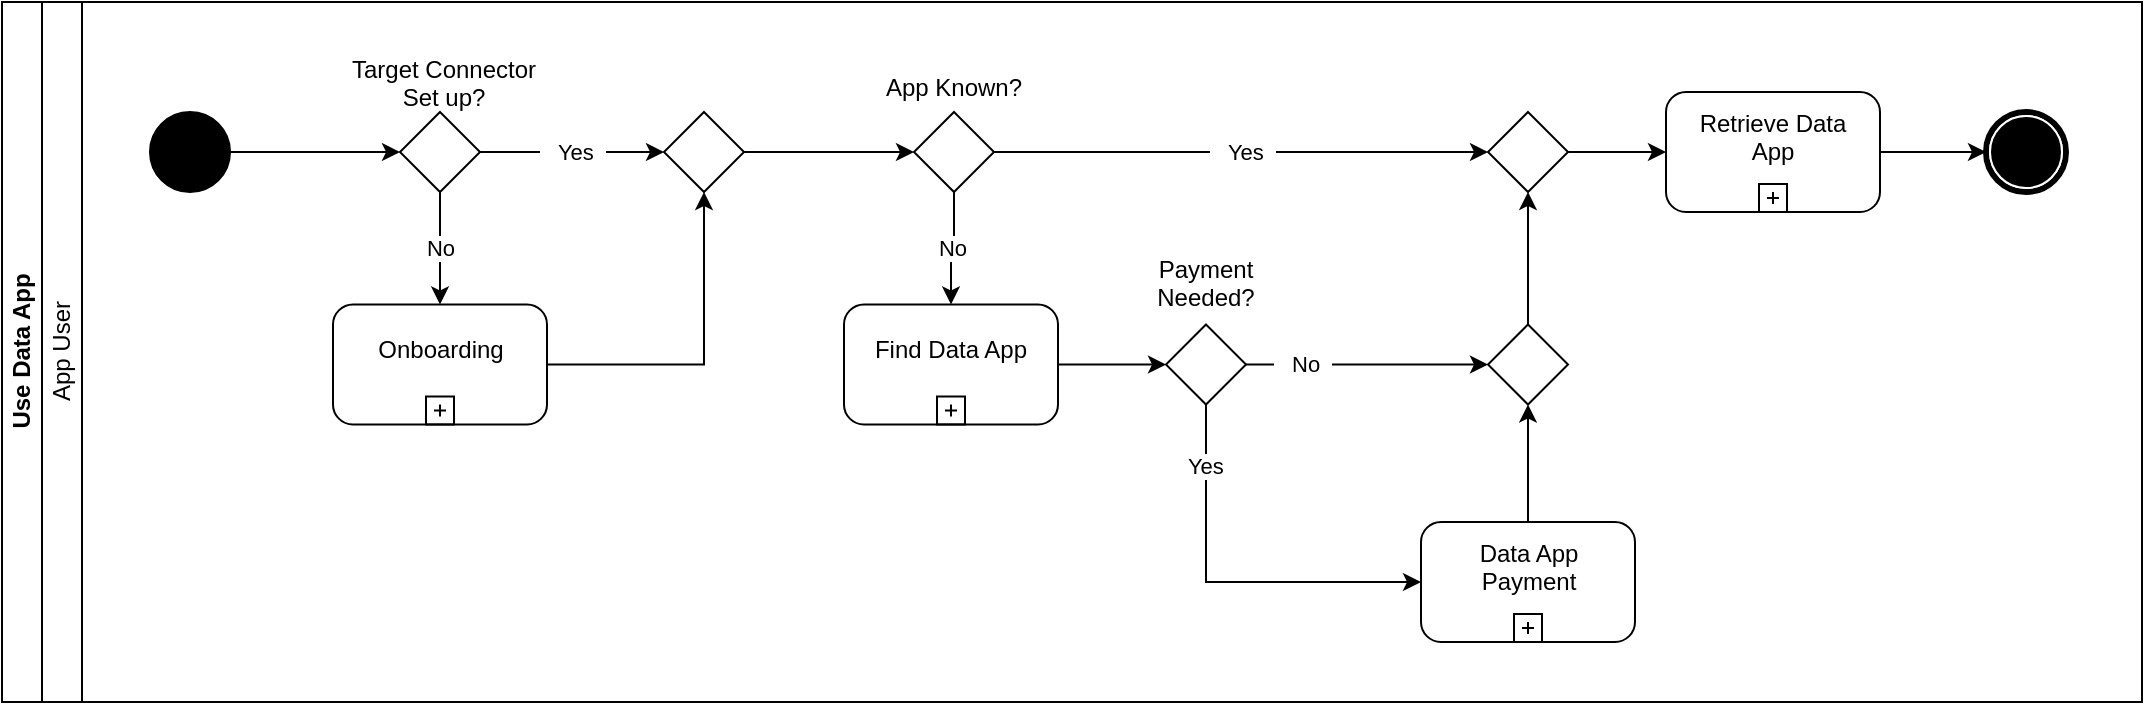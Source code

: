 <mxfile version="17.4.0" type="google" pages="2"><diagram id="UHvxHvJowMIPnZ2TSyn0" name="Page-1"><mxGraphModel grid="1" page="1" gridSize="10" guides="1" tooltips="1" connect="1" arrows="1" fold="1" pageScale="1" pageWidth="1100" pageHeight="850" math="0" shadow="0"><root><mxCell id="0"/><mxCell id="1" parent="0"/><mxCell id="5E00cC8P4CdGDI-T7cdi-1" value="Use Data App" style="swimlane;html=1;childLayout=stackLayout;resizeParent=1;resizeParentMax=0;horizontal=0;startSize=20;horizontalStack=0;flipH=0;direction=east;" vertex="1" parent="1"><mxGeometry x="60" y="50" width="1070" height="350" as="geometry"/></mxCell><mxCell id="LYl2aYcsGYvcVe6_zBMZ-13" value="App User" style="swimlane;html=1;startSize=20;horizontal=0;fontStyle=0" vertex="1" parent="5E00cC8P4CdGDI-T7cdi-1"><mxGeometry x="20" width="1050" height="350" as="geometry"/></mxCell><mxCell id="LYl2aYcsGYvcVe6_zBMZ-14" style="edgeStyle=orthogonalEdgeStyle;rounded=0;orthogonalLoop=1;jettySize=auto;html=1;entryX=0;entryY=0.5;entryDx=0;entryDy=0;" edge="1" parent="LYl2aYcsGYvcVe6_zBMZ-13" source="LYl2aYcsGYvcVe6_zBMZ-15" target="LYl2aYcsGYvcVe6_zBMZ-29"><mxGeometry relative="1" as="geometry"><mxPoint x="149" y="75" as="targetPoint"/></mxGeometry></mxCell><mxCell id="LYl2aYcsGYvcVe6_zBMZ-15" value="" style="ellipse;whiteSpace=wrap;html=1;rounded=0;shadow=0;comic=0;labelBackgroundColor=none;strokeWidth=1;fillColor=#000000;fontFamily=Verdana;fontSize=12;align=center;" vertex="1" parent="LYl2aYcsGYvcVe6_zBMZ-13"><mxGeometry x="54" y="55.0" width="40" height="40" as="geometry"/></mxCell><mxCell id="LYl2aYcsGYvcVe6_zBMZ-17" value="No" style="edgeStyle=orthogonalEdgeStyle;rounded=0;orthogonalLoop=1;jettySize=auto;html=1;entryX=0.5;entryY=0;entryDx=0;entryDy=0;entryPerimeter=0;exitX=0.5;exitY=1;exitDx=0;exitDy=0;" edge="1" parent="LYl2aYcsGYvcVe6_zBMZ-13" source="LYl2aYcsGYvcVe6_zBMZ-29" target="LYl2aYcsGYvcVe6_zBMZ-20"><mxGeometry relative="1" as="geometry"><mxPoint x="199" y="120.5" as="sourcePoint"/></mxGeometry></mxCell><mxCell id="LYl2aYcsGYvcVe6_zBMZ-18" value="&amp;nbsp;&amp;nbsp; Yes&amp;nbsp;&amp;nbsp; " style="edgeStyle=orthogonalEdgeStyle;rounded=0;orthogonalLoop=1;jettySize=auto;html=1;entryX=0;entryY=0.5;entryDx=0;entryDy=0;exitX=1;exitY=0.5;exitDx=0;exitDy=0;" edge="1" parent="LYl2aYcsGYvcVe6_zBMZ-13" source="LYl2aYcsGYvcVe6_zBMZ-29" target="LYl2aYcsGYvcVe6_zBMZ-26"><mxGeometry relative="1" as="geometry"><mxPoint x="249" y="75" as="sourcePoint"/><mxPoint x="334" y="75" as="targetPoint"/></mxGeometry></mxCell><mxCell id="LYl2aYcsGYvcVe6_zBMZ-19" style="edgeStyle=orthogonalEdgeStyle;rounded=0;orthogonalLoop=1;jettySize=auto;html=1;entryX=0.5;entryY=1;entryDx=0;entryDy=0;" edge="1" parent="LYl2aYcsGYvcVe6_zBMZ-13" source="LYl2aYcsGYvcVe6_zBMZ-20" target="LYl2aYcsGYvcVe6_zBMZ-26"><mxGeometry relative="1" as="geometry"><mxPoint x="389.5" y="105" as="targetPoint"/></mxGeometry></mxCell><mxCell id="LYl2aYcsGYvcVe6_zBMZ-20" value="Onboarding&#xA;" style="points=[[0.25,0,0],[0.5,0,0],[0.75,0,0],[1,0.25,0],[1,0.5,0],[1,0.75,0],[0.75,1,0],[0.5,1,0],[0.25,1,0],[0,0.75,0],[0,0.5,0],[0,0.25,0]];shape=mxgraph.bpmn.task;whiteSpace=wrap;rectStyle=rounded;size=10;taskMarker=abstract;isLoopSub=1;fontSize=12;" vertex="1" parent="LYl2aYcsGYvcVe6_zBMZ-13"><mxGeometry x="145.5" y="151.25" width="107" height="60" as="geometry"/></mxCell><mxCell id="LYl2aYcsGYvcVe6_zBMZ-21" style="edgeStyle=orthogonalEdgeStyle;rounded=0;orthogonalLoop=1;jettySize=auto;html=1;exitX=1;exitY=0.5;exitDx=0;exitDy=0;entryX=0;entryY=0.5;entryDx=0;entryDy=0;" edge="1" parent="LYl2aYcsGYvcVe6_zBMZ-13" source="LYl2aYcsGYvcVe6_zBMZ-26" target="LYl2aYcsGYvcVe6_zBMZ-27"><mxGeometry relative="1" as="geometry"><mxPoint x="402" y="75" as="sourcePoint"/><mxPoint x="464.5" y="75" as="targetPoint"/></mxGeometry></mxCell><mxCell id="LYl2aYcsGYvcVe6_zBMZ-22" value="&amp;nbsp;&amp;nbsp; Yes&amp;nbsp;&amp;nbsp; " style="rounded=0;orthogonalLoop=1;jettySize=auto;html=1;entryX=0;entryY=0.5;entryDx=0;entryDy=0;exitX=1;exitY=0.5;exitDx=0;exitDy=0;" edge="1" parent="LYl2aYcsGYvcVe6_zBMZ-13" source="LYl2aYcsGYvcVe6_zBMZ-27" target="LYl2aYcsGYvcVe6_zBMZ-79"><mxGeometry relative="1" as="geometry"><mxPoint x="601" y="75" as="targetPoint"/><mxPoint x="564.5" y="75" as="sourcePoint"/></mxGeometry></mxCell><mxCell id="LYl2aYcsGYvcVe6_zBMZ-23" value="No" style="edgeStyle=orthogonalEdgeStyle;rounded=0;orthogonalLoop=1;jettySize=auto;html=1;entryX=0.5;entryY=0;entryDx=0;entryDy=0;entryPerimeter=0;exitX=0.5;exitY=1;exitDx=0;exitDy=0;" edge="1" parent="LYl2aYcsGYvcVe6_zBMZ-13" source="LYl2aYcsGYvcVe6_zBMZ-27" target="LYl2aYcsGYvcVe6_zBMZ-25"><mxGeometry relative="1" as="geometry"><mxPoint x="514.5" y="120.5" as="sourcePoint"/></mxGeometry></mxCell><mxCell id="LYl2aYcsGYvcVe6_zBMZ-24" style="rounded=0;orthogonalLoop=1;jettySize=auto;html=1;entryX=0;entryY=0.5;entryDx=0;entryDy=0;" edge="1" parent="LYl2aYcsGYvcVe6_zBMZ-13" source="LYl2aYcsGYvcVe6_zBMZ-25" target="LYl2aYcsGYvcVe6_zBMZ-50"><mxGeometry relative="1" as="geometry"><mxPoint x="571" y="195.25" as="targetPoint"/></mxGeometry></mxCell><mxCell id="LYl2aYcsGYvcVe6_zBMZ-25" value="Find Data App&#xA;" style="points=[[0.25,0,0],[0.5,0,0],[0.75,0,0],[1,0.25,0],[1,0.5,0],[1,0.75,0],[0.75,1,0],[0.5,1,0],[0.25,1,0],[0,0.75,0],[0,0.5,0],[0,0.25,0]];shape=mxgraph.bpmn.task;whiteSpace=wrap;rectStyle=rounded;size=10;taskMarker=abstract;isLoopSub=1;fontSize=12;" vertex="1" parent="LYl2aYcsGYvcVe6_zBMZ-13"><mxGeometry x="401" y="151.25" width="107" height="60" as="geometry"/></mxCell><mxCell id="LYl2aYcsGYvcVe6_zBMZ-26" value="" style="rhombus;whiteSpace=wrap;html=1;" vertex="1" parent="LYl2aYcsGYvcVe6_zBMZ-13"><mxGeometry x="311" y="55.0" width="40" height="40" as="geometry"/></mxCell><mxCell id="LYl2aYcsGYvcVe6_zBMZ-27" value="" style="rhombus;whiteSpace=wrap;html=1;" vertex="1" parent="LYl2aYcsGYvcVe6_zBMZ-13"><mxGeometry x="436" y="55.0" width="40" height="40" as="geometry"/></mxCell><mxCell id="LYl2aYcsGYvcVe6_zBMZ-28" value="App Known?" style="text;whiteSpace=wrap;html=1;align=center;" vertex="1" parent="LYl2aYcsGYvcVe6_zBMZ-13"><mxGeometry x="401" y="28.75" width="110" height="21.25" as="geometry"/></mxCell><mxCell id="LYl2aYcsGYvcVe6_zBMZ-29" value="" style="rhombus;whiteSpace=wrap;html=1;" vertex="1" parent="LYl2aYcsGYvcVe6_zBMZ-13"><mxGeometry x="179" y="55.0" width="40" height="40" as="geometry"/></mxCell><mxCell id="LYl2aYcsGYvcVe6_zBMZ-30" value="Target Connector Set up?" style="text;whiteSpace=wrap;html=1;align=center;" vertex="1" parent="LYl2aYcsGYvcVe6_zBMZ-13"><mxGeometry x="145.5" y="20" width="110" height="30" as="geometry"/></mxCell><mxCell id="LYl2aYcsGYvcVe6_zBMZ-49" value="Retrieve Data&#xA;App&#xA;" style="points=[[0.25,0,0],[0.5,0,0],[0.75,0,0],[1,0.25,0],[1,0.5,0],[1,0.75,0],[0.75,1,0],[0.5,1,0],[0.25,1,0],[0,0.75,0],[0,0.5,0],[0,0.25,0]];shape=mxgraph.bpmn.task;whiteSpace=wrap;rectStyle=rounded;size=10;taskMarker=abstract;isLoopSub=1;fontSize=12;" vertex="1" parent="LYl2aYcsGYvcVe6_zBMZ-13"><mxGeometry x="812" y="45" width="107" height="60" as="geometry"/></mxCell><mxCell id="LYl2aYcsGYvcVe6_zBMZ-77" value="&amp;nbsp;&amp;nbsp; No&amp;nbsp;&amp;nbsp; " style="edgeStyle=orthogonalEdgeStyle;rounded=0;orthogonalLoop=1;jettySize=auto;html=1;entryX=0;entryY=0.5;entryDx=0;entryDy=0;exitX=1;exitY=0.5;exitDx=0;exitDy=0;" edge="1" parent="LYl2aYcsGYvcVe6_zBMZ-13" source="LYl2aYcsGYvcVe6_zBMZ-50" target="qenimoNUYM7oXGTxZGUz-1"><mxGeometry x="-0.537" relative="1" as="geometry"><mxPoint as="offset"/></mxGeometry></mxCell><mxCell id="LYl2aYcsGYvcVe6_zBMZ-50" value="" style="rhombus;whiteSpace=wrap;html=1;" vertex="1" parent="LYl2aYcsGYvcVe6_zBMZ-13"><mxGeometry x="562" y="161.25" width="40" height="40" as="geometry"/></mxCell><mxCell id="LYl2aYcsGYvcVe6_zBMZ-74" value="&amp;nbsp;&amp;nbsp; Yes&amp;nbsp;&amp;nbsp; " style="rounded=0;orthogonalLoop=1;jettySize=auto;html=1;exitX=0.5;exitY=1;exitDx=0;exitDy=0;entryX=0;entryY=0.5;entryDx=0;entryDy=0;entryPerimeter=0;edgeStyle=orthogonalEdgeStyle;" edge="1" parent="LYl2aYcsGYvcVe6_zBMZ-13" source="LYl2aYcsGYvcVe6_zBMZ-50" target="LYl2aYcsGYvcVe6_zBMZ-76"><mxGeometry x="-0.691" y="-2" relative="1" as="geometry"><mxPoint x="689.5" y="212.25" as="targetPoint"/><mxPoint x="589.5" y="212.7" as="sourcePoint"/><mxPoint as="offset"/></mxGeometry></mxCell><mxCell id="qenimoNUYM7oXGTxZGUz-2" style="edgeStyle=orthogonalEdgeStyle;rounded=0;orthogonalLoop=1;jettySize=auto;html=1;entryX=0.5;entryY=1;entryDx=0;entryDy=0;" edge="1" parent="LYl2aYcsGYvcVe6_zBMZ-13" source="LYl2aYcsGYvcVe6_zBMZ-76" target="qenimoNUYM7oXGTxZGUz-1"><mxGeometry relative="1" as="geometry"/></mxCell><mxCell id="LYl2aYcsGYvcVe6_zBMZ-76" value="Data App&#xA;Payment&#xA;" style="points=[[0.25,0,0],[0.5,0,0],[0.75,0,0],[1,0.25,0],[1,0.5,0],[1,0.75,0],[0.75,1,0],[0.5,1,0],[0.25,1,0],[0,0.75,0],[0,0.5,0],[0,0.25,0]];shape=mxgraph.bpmn.task;whiteSpace=wrap;rectStyle=rounded;size=10;taskMarker=abstract;isLoopSub=1;fontSize=12;" vertex="1" parent="LYl2aYcsGYvcVe6_zBMZ-13"><mxGeometry x="689.5" y="260" width="107" height="60" as="geometry"/></mxCell><mxCell id="LYl2aYcsGYvcVe6_zBMZ-82" style="edgeStyle=none;rounded=0;orthogonalLoop=1;jettySize=auto;html=1;entryX=0;entryY=0.5;entryDx=0;entryDy=0;entryPerimeter=0;" edge="1" parent="LYl2aYcsGYvcVe6_zBMZ-13" source="LYl2aYcsGYvcVe6_zBMZ-79" target="LYl2aYcsGYvcVe6_zBMZ-49"><mxGeometry relative="1" as="geometry"/></mxCell><mxCell id="LYl2aYcsGYvcVe6_zBMZ-79" value="" style="rhombus;whiteSpace=wrap;html=1;" vertex="1" parent="LYl2aYcsGYvcVe6_zBMZ-13"><mxGeometry x="723" y="55.0" width="40" height="40" as="geometry"/></mxCell><mxCell id="qenimoNUYM7oXGTxZGUz-3" style="edgeStyle=orthogonalEdgeStyle;rounded=0;orthogonalLoop=1;jettySize=auto;html=1;entryX=0.5;entryY=1;entryDx=0;entryDy=0;" edge="1" parent="LYl2aYcsGYvcVe6_zBMZ-13" source="qenimoNUYM7oXGTxZGUz-1" target="LYl2aYcsGYvcVe6_zBMZ-79"><mxGeometry relative="1" as="geometry"/></mxCell><mxCell id="qenimoNUYM7oXGTxZGUz-1" value="" style="rhombus;whiteSpace=wrap;html=1;" vertex="1" parent="LYl2aYcsGYvcVe6_zBMZ-13"><mxGeometry x="723" y="161.25" width="40" height="40" as="geometry"/></mxCell><mxCell id="LYl2aYcsGYvcVe6_zBMZ-16" value="" style="shape=mxgraph.bpmn.shape;html=1;verticalLabelPosition=bottom;labelBackgroundColor=#ffffff;verticalAlign=top;perimeter=ellipsePerimeter;outline=end;symbol=terminate;rounded=0;shadow=0;comic=0;strokeWidth=1;fontFamily=Verdana;fontSize=12;align=center;" vertex="1" parent="LYl2aYcsGYvcVe6_zBMZ-13"><mxGeometry x="972" y="55.0" width="40" height="40" as="geometry"/></mxCell><mxCell id="LYl2aYcsGYvcVe6_zBMZ-31" style="rounded=0;orthogonalLoop=1;jettySize=auto;html=1;entryX=0;entryY=0.5;entryDx=0;entryDy=0;exitX=1;exitY=0.5;exitDx=0;exitDy=0;exitPerimeter=0;" edge="1" parent="LYl2aYcsGYvcVe6_zBMZ-13" source="LYl2aYcsGYvcVe6_zBMZ-49" target="LYl2aYcsGYvcVe6_zBMZ-16"><mxGeometry relative="1" as="geometry"><mxPoint x="701" y="116.25" as="sourcePoint"/><mxPoint x="741" y="75" as="targetPoint"/></mxGeometry></mxCell><mxCell id="LYl2aYcsGYvcVe6_zBMZ-73" value="Payment Needed?" style="text;whiteSpace=wrap;html=1;align=center;" vertex="1" parent="LYl2aYcsGYvcVe6_zBMZ-13"><mxGeometry x="553.25" y="120" width="57.5" height="43.25" as="geometry"/></mxCell></root></mxGraphModel></diagram><diagram id="hC4Hq5-vcxsR8pidp3Jf" name="Page-2"><mxGraphModel grid="1" page="1" gridSize="10" guides="1" tooltips="1" connect="1" arrows="1" fold="1" pageScale="1" pageWidth="827" pageHeight="1169" math="0" shadow="0"><root><mxCell id="0"/><mxCell id="1" parent="0"/><mxCell id="1W3VhxDDkPw180ysA-m1-1" value="Use Data App" style="swimlane;childLayout=stackLayout;resizeParent=1;resizeParentMax=0;horizontal=1;startSize=20;horizontalStack=0;fontStyle=1" vertex="1" parent="1"><mxGeometry x="60" y="70" width="1040" height="370" as="geometry"/></mxCell><mxCell id="1W3VhxDDkPw180ysA-m1-2" value="App User" style="swimlane;startSize=20;horizontal=0;" vertex="1" parent="1W3VhxDDkPw180ysA-m1-1"><mxGeometry y="20" width="1040" height="350" as="geometry"/></mxCell><mxCell id="w0Qq1I4neL_D_kN1PBBD-2" value="" style="ellipse;whiteSpace=wrap;html=1;rounded=0;shadow=0;comic=0;labelBackgroundColor=none;strokeWidth=1;fillColor=#000000;fontFamily=Verdana;fontSize=12;align=center;" vertex="1" parent="1W3VhxDDkPw180ysA-m1-2"><mxGeometry x="48" y="55" width="40" height="40" as="geometry"/></mxCell><mxCell id="w0Qq1I4neL_D_kN1PBBD-6" value="Onboarding&#xA;" style="points=[[0.25,0,0],[0.5,0,0],[0.75,0,0],[1,0.25,0],[1,0.5,0],[1,0.75,0],[0.75,1,0],[0.5,1,0],[0.25,1,0],[0,0.75,0],[0,0.5,0],[0,0.25,0]];shape=mxgraph.bpmn.task;whiteSpace=wrap;rectStyle=rounded;size=10;taskMarker=abstract;isLoopSub=1;fontSize=12;" vertex="1" parent="1W3VhxDDkPw180ysA-m1-2"><mxGeometry x="139.5" y="151.25" width="107" height="60" as="geometry"/></mxCell><mxCell id="w0Qq1I4neL_D_kN1PBBD-11" value="Find Data App&#xA;" style="points=[[0.25,0,0],[0.5,0,0],[0.75,0,0],[1,0.25,0],[1,0.5,0],[1,0.75,0],[0.75,1,0],[0.5,1,0],[0.25,1,0],[0,0.75,0],[0,0.5,0],[0,0.25,0]];shape=mxgraph.bpmn.task;whiteSpace=wrap;rectStyle=rounded;size=10;taskMarker=abstract;isLoopSub=1;fontSize=12;" vertex="1" parent="1W3VhxDDkPw180ysA-m1-2"><mxGeometry x="395" y="151.25" width="107" height="60" as="geometry"/></mxCell><mxCell id="w0Qq1I4neL_D_kN1PBBD-12" value="" style="rhombus;whiteSpace=wrap;html=1;" vertex="1" parent="1W3VhxDDkPw180ysA-m1-2"><mxGeometry x="305" y="55" width="40" height="40" as="geometry"/></mxCell><mxCell id="w0Qq1I4neL_D_kN1PBBD-5" style="edgeStyle=orthogonalEdgeStyle;rounded=0;orthogonalLoop=1;jettySize=auto;html=1;entryX=0.5;entryY=1;entryDx=0;entryDy=0;" edge="1" parent="1W3VhxDDkPw180ysA-m1-2" source="w0Qq1I4neL_D_kN1PBBD-6" target="w0Qq1I4neL_D_kN1PBBD-12"><mxGeometry relative="1" as="geometry"><mxPoint x="303.5" y="55" as="targetPoint"/></mxGeometry></mxCell><mxCell id="w0Qq1I4neL_D_kN1PBBD-13" value="" style="rhombus;whiteSpace=wrap;html=1;" vertex="1" parent="1W3VhxDDkPw180ysA-m1-2"><mxGeometry x="430" y="55" width="40" height="40" as="geometry"/></mxCell><mxCell id="w0Qq1I4neL_D_kN1PBBD-9" value="No" style="edgeStyle=orthogonalEdgeStyle;rounded=0;orthogonalLoop=1;jettySize=auto;html=1;entryX=0.5;entryY=0;entryDx=0;entryDy=0;entryPerimeter=0;exitX=0.5;exitY=1;exitDx=0;exitDy=0;" edge="1" parent="1W3VhxDDkPw180ysA-m1-2" source="w0Qq1I4neL_D_kN1PBBD-13" target="w0Qq1I4neL_D_kN1PBBD-11"><mxGeometry relative="1" as="geometry"><mxPoint x="428.5" y="70.5" as="sourcePoint"/></mxGeometry></mxCell><mxCell id="w0Qq1I4neL_D_kN1PBBD-7" style="edgeStyle=orthogonalEdgeStyle;rounded=0;orthogonalLoop=1;jettySize=auto;html=1;exitX=1;exitY=0.5;exitDx=0;exitDy=0;entryX=0;entryY=0.5;entryDx=0;entryDy=0;" edge="1" parent="1W3VhxDDkPw180ysA-m1-2" source="w0Qq1I4neL_D_kN1PBBD-12" target="w0Qq1I4neL_D_kN1PBBD-13"><mxGeometry relative="1" as="geometry"><mxPoint x="316" y="25" as="sourcePoint"/><mxPoint x="378.5" y="25" as="targetPoint"/></mxGeometry></mxCell><mxCell id="w0Qq1I4neL_D_kN1PBBD-14" value="App Known?" style="text;whiteSpace=wrap;html=1;align=center;" vertex="1" parent="1W3VhxDDkPw180ysA-m1-2"><mxGeometry x="395" y="28.75" width="110" height="21.25" as="geometry"/></mxCell><mxCell id="w0Qq1I4neL_D_kN1PBBD-15" value="" style="rhombus;whiteSpace=wrap;html=1;" vertex="1" parent="1W3VhxDDkPw180ysA-m1-2"><mxGeometry x="173" y="55" width="40" height="40" as="geometry"/></mxCell><mxCell id="w0Qq1I4neL_D_kN1PBBD-1" style="edgeStyle=orthogonalEdgeStyle;rounded=0;orthogonalLoop=1;jettySize=auto;html=1;entryX=0;entryY=0.5;entryDx=0;entryDy=0;" edge="1" parent="1W3VhxDDkPw180ysA-m1-2" source="w0Qq1I4neL_D_kN1PBBD-2" target="w0Qq1I4neL_D_kN1PBBD-15"><mxGeometry relative="1" as="geometry"><mxPoint x="63" y="25" as="targetPoint"/></mxGeometry></mxCell><mxCell id="w0Qq1I4neL_D_kN1PBBD-3" value="No" style="edgeStyle=orthogonalEdgeStyle;rounded=0;orthogonalLoop=1;jettySize=auto;html=1;entryX=0.5;entryY=0;entryDx=0;entryDy=0;entryPerimeter=0;exitX=0.5;exitY=1;exitDx=0;exitDy=0;" edge="1" parent="1W3VhxDDkPw180ysA-m1-2" source="w0Qq1I4neL_D_kN1PBBD-15" target="w0Qq1I4neL_D_kN1PBBD-6"><mxGeometry relative="1" as="geometry"><mxPoint x="113" y="70.5" as="sourcePoint"/></mxGeometry></mxCell><mxCell id="w0Qq1I4neL_D_kN1PBBD-4" value="&amp;nbsp;&amp;nbsp; Yes&amp;nbsp;&amp;nbsp; " style="edgeStyle=orthogonalEdgeStyle;rounded=0;orthogonalLoop=1;jettySize=auto;html=1;entryX=0;entryY=0.5;entryDx=0;entryDy=0;exitX=1;exitY=0.5;exitDx=0;exitDy=0;" edge="1" parent="1W3VhxDDkPw180ysA-m1-2" source="w0Qq1I4neL_D_kN1PBBD-15" target="w0Qq1I4neL_D_kN1PBBD-12"><mxGeometry relative="1" as="geometry"><mxPoint x="163" y="25" as="sourcePoint"/><mxPoint x="248" y="25" as="targetPoint"/></mxGeometry></mxCell><mxCell id="w0Qq1I4neL_D_kN1PBBD-16" value="Target Connector Set up?" style="text;whiteSpace=wrap;html=1;align=center;" vertex="1" parent="1W3VhxDDkPw180ysA-m1-2"><mxGeometry x="138" y="15" width="110" height="40" as="geometry"/></mxCell><mxCell id="w0Qq1I4neL_D_kN1PBBD-17" value="Retrieve Data&#xA;App&#xA;" style="points=[[0.25,0,0],[0.5,0,0],[0.75,0,0],[1,0.25,0],[1,0.5,0],[1,0.75,0],[0.75,1,0],[0.5,1,0],[0.25,1,0],[0,0.75,0],[0,0.5,0],[0,0.25,0]];shape=mxgraph.bpmn.task;whiteSpace=wrap;rectStyle=rounded;size=10;taskMarker=abstract;isLoopSub=1;fontSize=12;" vertex="1" parent="1W3VhxDDkPw180ysA-m1-2"><mxGeometry x="806" y="45" width="107" height="60" as="geometry"/></mxCell><mxCell id="w0Qq1I4neL_D_kN1PBBD-19" value="" style="rhombus;whiteSpace=wrap;html=1;" vertex="1" parent="1W3VhxDDkPw180ysA-m1-2"><mxGeometry x="556" y="161.25" width="40" height="40" as="geometry"/></mxCell><mxCell id="w0Qq1I4neL_D_kN1PBBD-10" style="rounded=0;orthogonalLoop=1;jettySize=auto;html=1;entryX=0;entryY=0.5;entryDx=0;entryDy=0;" edge="1" parent="1W3VhxDDkPw180ysA-m1-2" source="w0Qq1I4neL_D_kN1PBBD-11" target="w0Qq1I4neL_D_kN1PBBD-19"><mxGeometry relative="1" as="geometry"><mxPoint x="485" y="145.25" as="targetPoint"/></mxGeometry></mxCell><mxCell id="w0Qq1I4neL_D_kN1PBBD-20" value="&amp;nbsp;&amp;nbsp; Yes&amp;nbsp;&amp;nbsp; " style="rounded=0;orthogonalLoop=1;jettySize=auto;html=1;exitX=0.5;exitY=1;exitDx=0;exitDy=0;entryX=0;entryY=0.5;entryDx=0;entryDy=0;entryPerimeter=0;edgeStyle=orthogonalEdgeStyle;" edge="1" parent="1W3VhxDDkPw180ysA-m1-2" source="w0Qq1I4neL_D_kN1PBBD-19" target="w0Qq1I4neL_D_kN1PBBD-22"><mxGeometry x="-0.691" y="-2" relative="1" as="geometry"><mxPoint x="603.5" y="162.25" as="targetPoint"/><mxPoint x="503.5" y="162.7" as="sourcePoint"/><mxPoint as="offset"/></mxGeometry></mxCell><mxCell id="w0Qq1I4neL_D_kN1PBBD-22" value="Data App&#xA;Payment&#xA;" style="points=[[0.25,0,0],[0.5,0,0],[0.75,0,0],[1,0.25,0],[1,0.5,0],[1,0.75,0],[0.75,1,0],[0.5,1,0],[0.25,1,0],[0,0.75,0],[0,0.5,0],[0,0.25,0]];shape=mxgraph.bpmn.task;whiteSpace=wrap;rectStyle=rounded;size=10;taskMarker=abstract;isLoopSub=1;fontSize=12;" vertex="1" parent="1W3VhxDDkPw180ysA-m1-2"><mxGeometry x="683.5" y="260" width="107" height="60" as="geometry"/></mxCell><mxCell id="w0Qq1I4neL_D_kN1PBBD-23" style="edgeStyle=none;rounded=0;orthogonalLoop=1;jettySize=auto;html=1;entryX=0;entryY=0.5;entryDx=0;entryDy=0;entryPerimeter=0;" edge="1" parent="1W3VhxDDkPw180ysA-m1-2" source="w0Qq1I4neL_D_kN1PBBD-24" target="w0Qq1I4neL_D_kN1PBBD-17"><mxGeometry relative="1" as="geometry"/></mxCell><mxCell id="w0Qq1I4neL_D_kN1PBBD-24" value="" style="rhombus;whiteSpace=wrap;html=1;" vertex="1" parent="1W3VhxDDkPw180ysA-m1-2"><mxGeometry x="717" y="55" width="40" height="40" as="geometry"/></mxCell><mxCell id="w0Qq1I4neL_D_kN1PBBD-8" value="&amp;nbsp;&amp;nbsp; Yes&amp;nbsp;&amp;nbsp; " style="rounded=0;orthogonalLoop=1;jettySize=auto;html=1;entryX=0;entryY=0.5;entryDx=0;entryDy=0;exitX=1;exitY=0.5;exitDx=0;exitDy=0;" edge="1" parent="1W3VhxDDkPw180ysA-m1-2" source="w0Qq1I4neL_D_kN1PBBD-13" target="w0Qq1I4neL_D_kN1PBBD-24"><mxGeometry relative="1" as="geometry"><mxPoint x="515" y="25" as="targetPoint"/><mxPoint x="478.5" y="25" as="sourcePoint"/></mxGeometry></mxCell><mxCell id="w0Qq1I4neL_D_kN1PBBD-25" style="edgeStyle=orthogonalEdgeStyle;rounded=0;orthogonalLoop=1;jettySize=auto;html=1;entryX=0.5;entryY=1;entryDx=0;entryDy=0;" edge="1" parent="1W3VhxDDkPw180ysA-m1-2" source="w0Qq1I4neL_D_kN1PBBD-26" target="w0Qq1I4neL_D_kN1PBBD-24"><mxGeometry relative="1" as="geometry"/></mxCell><mxCell id="w0Qq1I4neL_D_kN1PBBD-26" value="" style="rhombus;whiteSpace=wrap;html=1;" vertex="1" parent="1W3VhxDDkPw180ysA-m1-2"><mxGeometry x="717" y="161.25" width="40" height="40" as="geometry"/></mxCell><mxCell id="w0Qq1I4neL_D_kN1PBBD-18" value="&amp;nbsp;&amp;nbsp; No&amp;nbsp;&amp;nbsp; " style="edgeStyle=orthogonalEdgeStyle;rounded=0;orthogonalLoop=1;jettySize=auto;html=1;entryX=0;entryY=0.5;entryDx=0;entryDy=0;exitX=1;exitY=0.5;exitDx=0;exitDy=0;" edge="1" parent="1W3VhxDDkPw180ysA-m1-2" source="w0Qq1I4neL_D_kN1PBBD-19" target="w0Qq1I4neL_D_kN1PBBD-26"><mxGeometry x="-0.537" relative="1" as="geometry"><mxPoint as="offset"/></mxGeometry></mxCell><mxCell id="w0Qq1I4neL_D_kN1PBBD-21" style="edgeStyle=orthogonalEdgeStyle;rounded=0;orthogonalLoop=1;jettySize=auto;html=1;entryX=0.5;entryY=1;entryDx=0;entryDy=0;" edge="1" parent="1W3VhxDDkPw180ysA-m1-2" source="w0Qq1I4neL_D_kN1PBBD-22" target="w0Qq1I4neL_D_kN1PBBD-26"><mxGeometry relative="1" as="geometry"/></mxCell><mxCell id="w0Qq1I4neL_D_kN1PBBD-27" value="" style="shape=mxgraph.bpmn.shape;html=1;verticalLabelPosition=bottom;labelBackgroundColor=#ffffff;verticalAlign=top;perimeter=ellipsePerimeter;outline=end;symbol=terminate;rounded=0;shadow=0;comic=0;strokeWidth=1;fontFamily=Verdana;fontSize=12;align=center;" vertex="1" parent="1W3VhxDDkPw180ysA-m1-2"><mxGeometry x="966" y="55" width="40" height="40" as="geometry"/></mxCell><mxCell id="w0Qq1I4neL_D_kN1PBBD-28" style="rounded=0;orthogonalLoop=1;jettySize=auto;html=1;entryX=0;entryY=0.5;entryDx=0;entryDy=0;exitX=1;exitY=0.5;exitDx=0;exitDy=0;exitPerimeter=0;" edge="1" parent="1W3VhxDDkPw180ysA-m1-2" source="w0Qq1I4neL_D_kN1PBBD-17" target="w0Qq1I4neL_D_kN1PBBD-27"><mxGeometry relative="1" as="geometry"><mxPoint x="615" y="66.25" as="sourcePoint"/><mxPoint x="655" y="25" as="targetPoint"/></mxGeometry></mxCell><mxCell id="w0Qq1I4neL_D_kN1PBBD-29" value="Payment Needed?" style="text;whiteSpace=wrap;html=1;align=center;" vertex="1" parent="1W3VhxDDkPw180ysA-m1-2"><mxGeometry x="547.25" y="120" width="57.5" height="43.25" as="geometry"/></mxCell></root></mxGraphModel></diagram></mxfile>